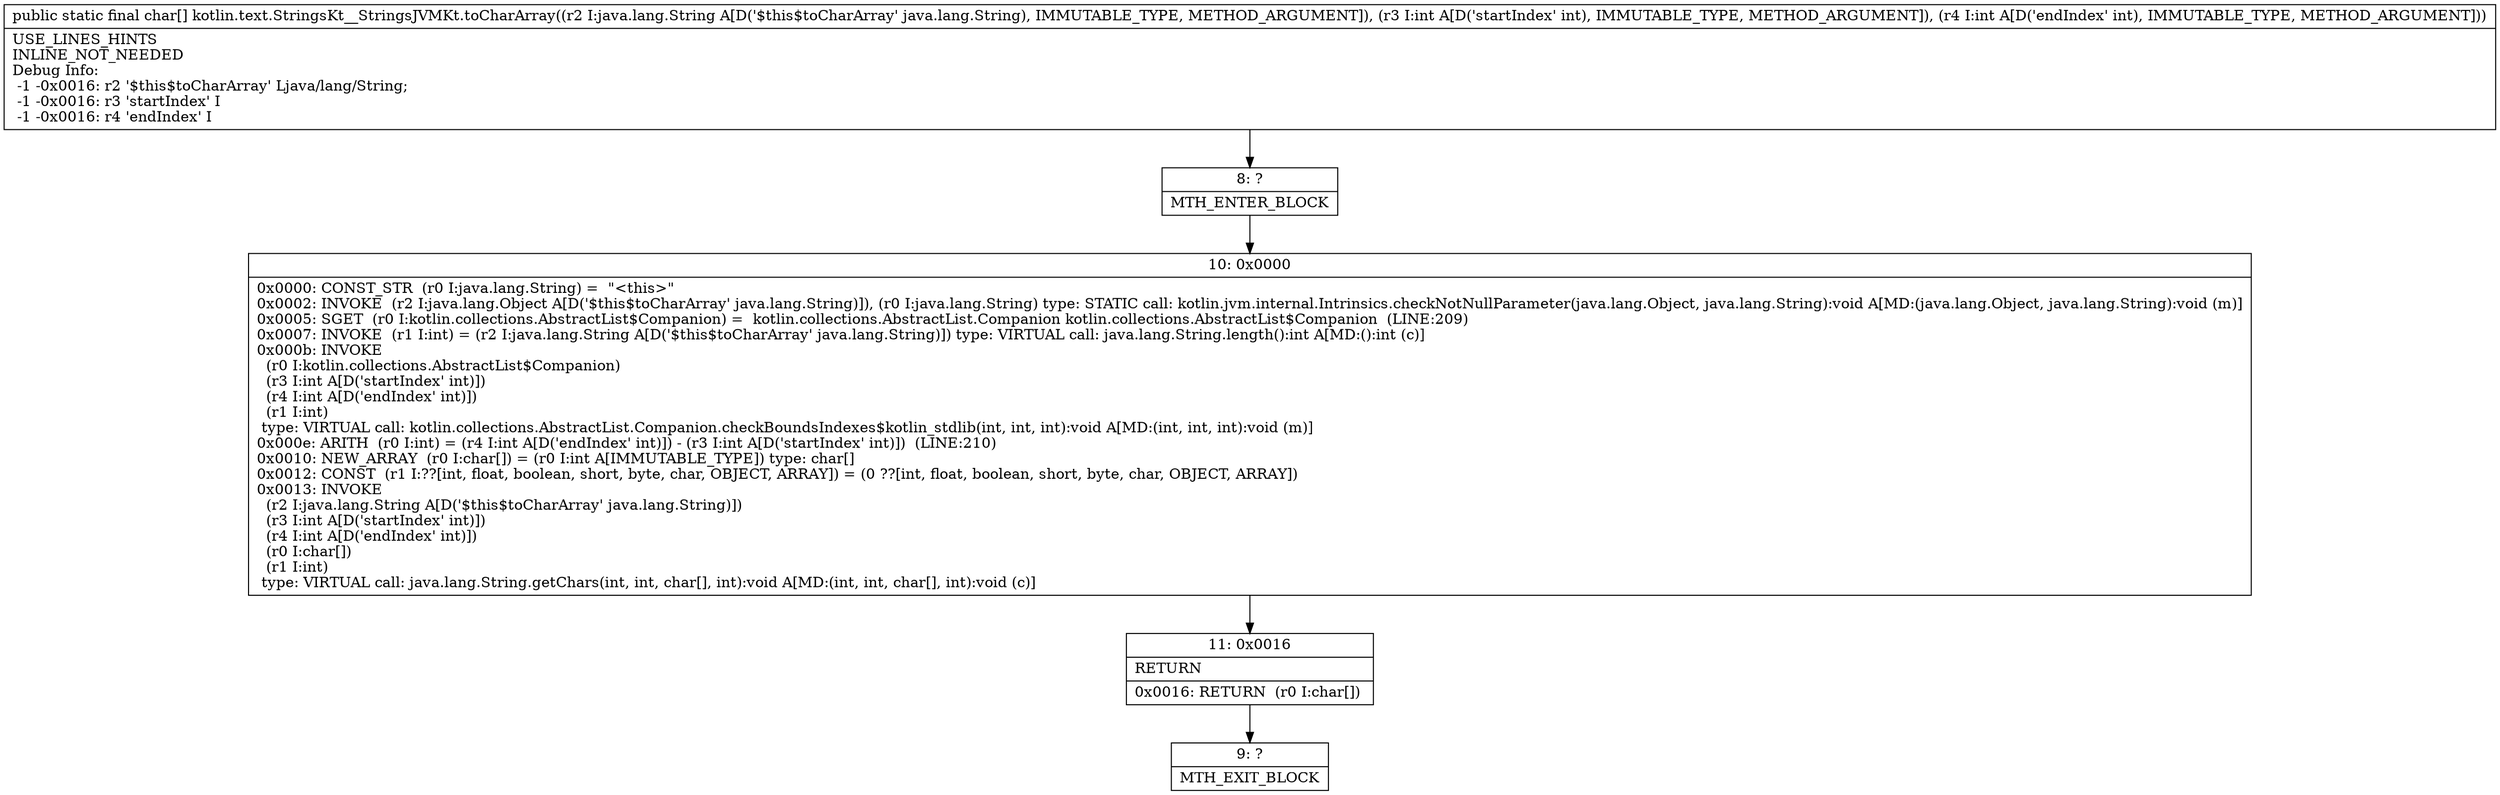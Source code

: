digraph "CFG forkotlin.text.StringsKt__StringsJVMKt.toCharArray(Ljava\/lang\/String;II)[C" {
Node_8 [shape=record,label="{8\:\ ?|MTH_ENTER_BLOCK\l}"];
Node_10 [shape=record,label="{10\:\ 0x0000|0x0000: CONST_STR  (r0 I:java.lang.String) =  \"\<this\>\" \l0x0002: INVOKE  (r2 I:java.lang.Object A[D('$this$toCharArray' java.lang.String)]), (r0 I:java.lang.String) type: STATIC call: kotlin.jvm.internal.Intrinsics.checkNotNullParameter(java.lang.Object, java.lang.String):void A[MD:(java.lang.Object, java.lang.String):void (m)]\l0x0005: SGET  (r0 I:kotlin.collections.AbstractList$Companion) =  kotlin.collections.AbstractList.Companion kotlin.collections.AbstractList$Companion  (LINE:209)\l0x0007: INVOKE  (r1 I:int) = (r2 I:java.lang.String A[D('$this$toCharArray' java.lang.String)]) type: VIRTUAL call: java.lang.String.length():int A[MD:():int (c)]\l0x000b: INVOKE  \l  (r0 I:kotlin.collections.AbstractList$Companion)\l  (r3 I:int A[D('startIndex' int)])\l  (r4 I:int A[D('endIndex' int)])\l  (r1 I:int)\l type: VIRTUAL call: kotlin.collections.AbstractList.Companion.checkBoundsIndexes$kotlin_stdlib(int, int, int):void A[MD:(int, int, int):void (m)]\l0x000e: ARITH  (r0 I:int) = (r4 I:int A[D('endIndex' int)]) \- (r3 I:int A[D('startIndex' int)])  (LINE:210)\l0x0010: NEW_ARRAY  (r0 I:char[]) = (r0 I:int A[IMMUTABLE_TYPE]) type: char[] \l0x0012: CONST  (r1 I:??[int, float, boolean, short, byte, char, OBJECT, ARRAY]) = (0 ??[int, float, boolean, short, byte, char, OBJECT, ARRAY]) \l0x0013: INVOKE  \l  (r2 I:java.lang.String A[D('$this$toCharArray' java.lang.String)])\l  (r3 I:int A[D('startIndex' int)])\l  (r4 I:int A[D('endIndex' int)])\l  (r0 I:char[])\l  (r1 I:int)\l type: VIRTUAL call: java.lang.String.getChars(int, int, char[], int):void A[MD:(int, int, char[], int):void (c)]\l}"];
Node_11 [shape=record,label="{11\:\ 0x0016|RETURN\l|0x0016: RETURN  (r0 I:char[]) \l}"];
Node_9 [shape=record,label="{9\:\ ?|MTH_EXIT_BLOCK\l}"];
MethodNode[shape=record,label="{public static final char[] kotlin.text.StringsKt__StringsJVMKt.toCharArray((r2 I:java.lang.String A[D('$this$toCharArray' java.lang.String), IMMUTABLE_TYPE, METHOD_ARGUMENT]), (r3 I:int A[D('startIndex' int), IMMUTABLE_TYPE, METHOD_ARGUMENT]), (r4 I:int A[D('endIndex' int), IMMUTABLE_TYPE, METHOD_ARGUMENT]))  | USE_LINES_HINTS\lINLINE_NOT_NEEDED\lDebug Info:\l  \-1 \-0x0016: r2 '$this$toCharArray' Ljava\/lang\/String;\l  \-1 \-0x0016: r3 'startIndex' I\l  \-1 \-0x0016: r4 'endIndex' I\l}"];
MethodNode -> Node_8;Node_8 -> Node_10;
Node_10 -> Node_11;
Node_11 -> Node_9;
}

